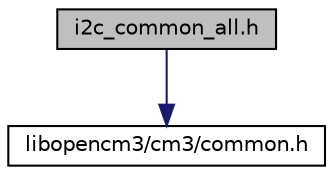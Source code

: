 digraph "i2c_common_all.h"
{
  edge [fontname="Helvetica",fontsize="10",labelfontname="Helvetica",labelfontsize="10"];
  node [fontname="Helvetica",fontsize="10",shape=record];
  Node1 [label="i2c_common_all.h",height=0.2,width=0.4,color="black", fillcolor="grey75", style="filled" fontcolor="black"];
  Node1 -> Node2 [color="midnightblue",fontsize="10",style="solid",fontname="Helvetica"];
  Node2 [label="libopencm3/cm3/common.h",height=0.2,width=0.4,color="black", fillcolor="white", style="filled",URL="cm3.tag$common_8h.html"];
}

